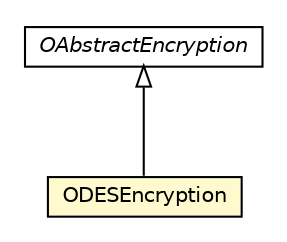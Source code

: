 #!/usr/local/bin/dot
#
# Class diagram 
# Generated by UMLGraph version R5_6-24-gf6e263 (http://www.umlgraph.org/)
#

digraph G {
	edge [fontname="Helvetica",fontsize=10,labelfontname="Helvetica",labelfontsize=10];
	node [fontname="Helvetica",fontsize=10,shape=plaintext];
	nodesep=0.25;
	ranksep=0.5;
	// com.orientechnologies.orient.core.encryption.impl.ODESEncryption
	c1303835 [label=<<table title="com.orientechnologies.orient.core.encryption.impl.ODESEncryption" border="0" cellborder="1" cellspacing="0" cellpadding="2" port="p" bgcolor="lemonChiffon" href="./ODESEncryption.html">
		<tr><td><table border="0" cellspacing="0" cellpadding="1">
<tr><td align="center" balign="center"> ODESEncryption </td></tr>
		</table></td></tr>
		</table>>, URL="./ODESEncryption.html", fontname="Helvetica", fontcolor="black", fontsize=10.0];
	// com.orientechnologies.orient.core.encryption.impl.OAbstractEncryption
	c1303838 [label=<<table title="com.orientechnologies.orient.core.encryption.impl.OAbstractEncryption" border="0" cellborder="1" cellspacing="0" cellpadding="2" port="p" href="./OAbstractEncryption.html">
		<tr><td><table border="0" cellspacing="0" cellpadding="1">
<tr><td align="center" balign="center"><font face="Helvetica-Oblique"> OAbstractEncryption </font></td></tr>
		</table></td></tr>
		</table>>, URL="./OAbstractEncryption.html", fontname="Helvetica", fontcolor="black", fontsize=10.0];
	//com.orientechnologies.orient.core.encryption.impl.ODESEncryption extends com.orientechnologies.orient.core.encryption.impl.OAbstractEncryption
	c1303838:p -> c1303835:p [dir=back,arrowtail=empty];
}

